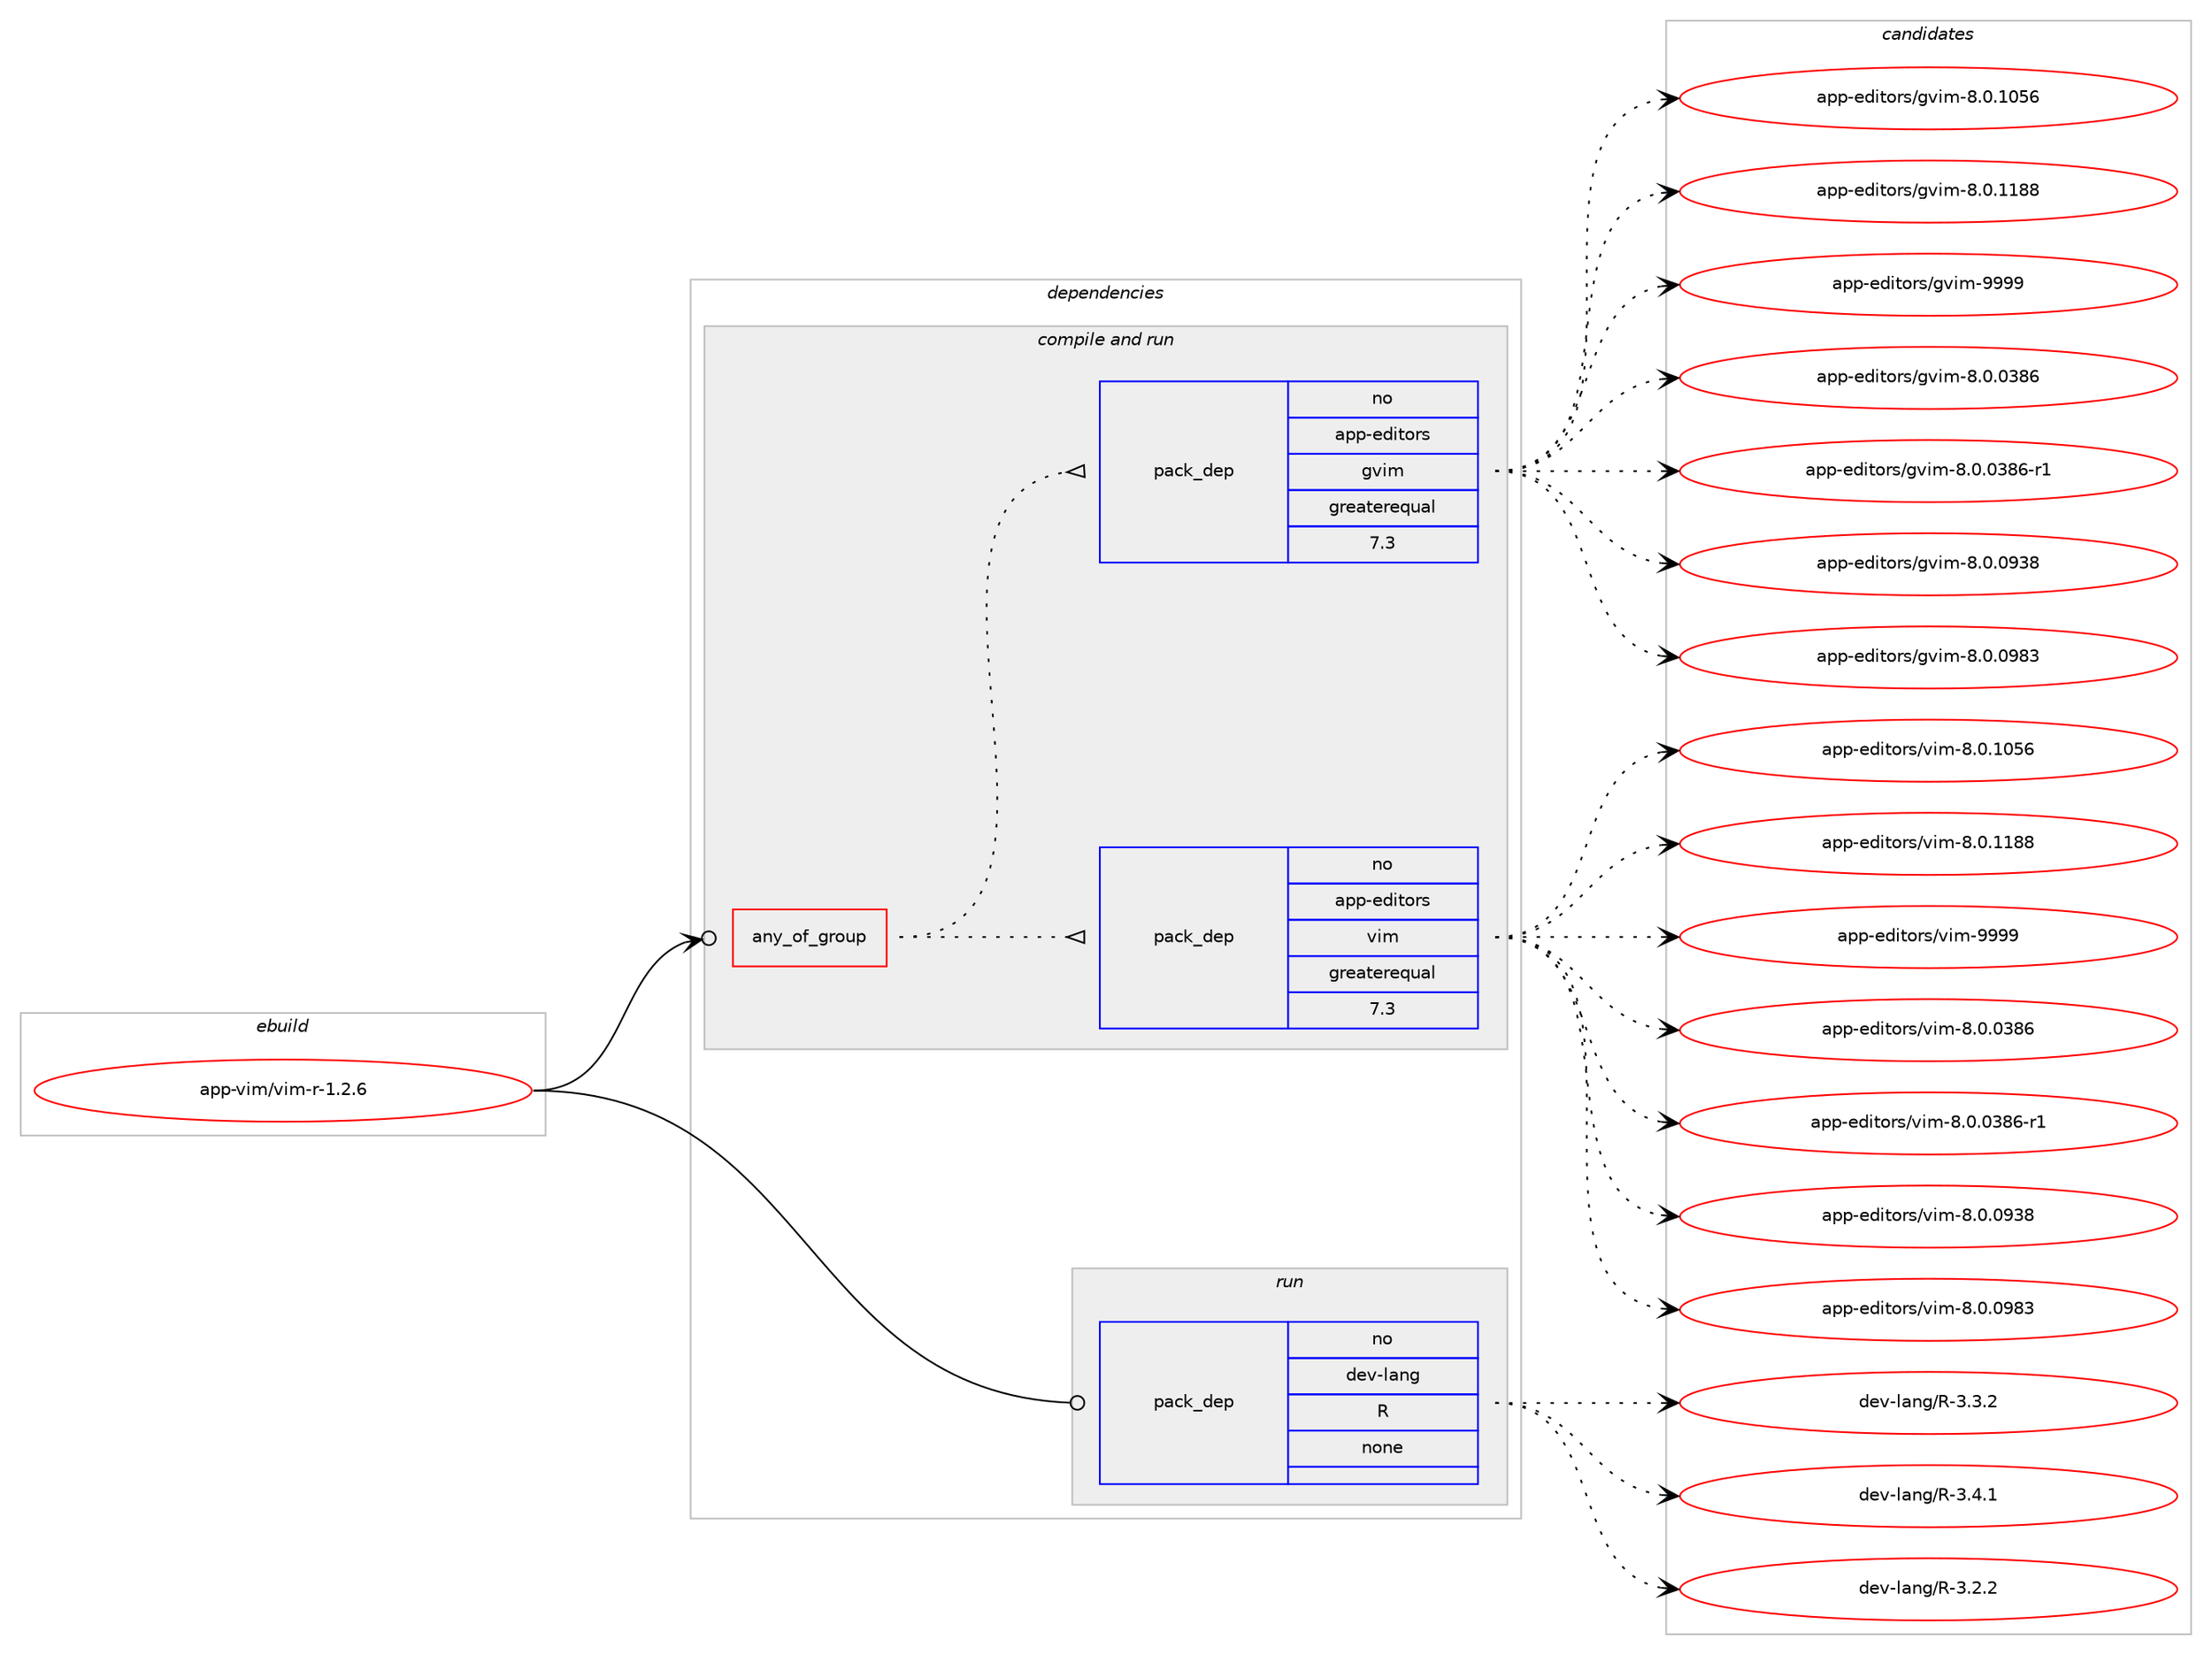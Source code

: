 digraph prolog {

# *************
# Graph options
# *************

newrank=true;
concentrate=true;
compound=true;
graph [rankdir=LR,fontname=Helvetica,fontsize=10,ranksep=1.5];#, ranksep=2.5, nodesep=0.2];
edge  [arrowhead=vee];
node  [fontname=Helvetica,fontsize=10];

# **********
# The ebuild
# **********

subgraph cluster_leftcol {
color=gray;
rank=same;
label=<<i>ebuild</i>>;
id [label="app-vim/vim-r-1.2.6", color=red, width=4, href="../app-vim/vim-r-1.2.6.svg"];
}

# ****************
# The dependencies
# ****************

subgraph cluster_midcol {
color=gray;
label=<<i>dependencies</i>>;
subgraph cluster_compile {
fillcolor="#eeeeee";
style=filled;
label=<<i>compile</i>>;
}
subgraph cluster_compileandrun {
fillcolor="#eeeeee";
style=filled;
label=<<i>compile and run</i>>;
subgraph any1369 {
dependency63641 [label=<<TABLE BORDER="0" CELLBORDER="1" CELLSPACING="0" CELLPADDING="4"><TR><TD CELLPADDING="10">any_of_group</TD></TR></TABLE>>, shape=none, color=red];subgraph pack46526 {
dependency63642 [label=<<TABLE BORDER="0" CELLBORDER="1" CELLSPACING="0" CELLPADDING="4" WIDTH="220"><TR><TD ROWSPAN="6" CELLPADDING="30">pack_dep</TD></TR><TR><TD WIDTH="110">no</TD></TR><TR><TD>app-editors</TD></TR><TR><TD>vim</TD></TR><TR><TD>greaterequal</TD></TR><TR><TD>7.3</TD></TR></TABLE>>, shape=none, color=blue];
}
dependency63641:e -> dependency63642:w [weight=20,style="dotted",arrowhead="oinv"];
subgraph pack46527 {
dependency63643 [label=<<TABLE BORDER="0" CELLBORDER="1" CELLSPACING="0" CELLPADDING="4" WIDTH="220"><TR><TD ROWSPAN="6" CELLPADDING="30">pack_dep</TD></TR><TR><TD WIDTH="110">no</TD></TR><TR><TD>app-editors</TD></TR><TR><TD>gvim</TD></TR><TR><TD>greaterequal</TD></TR><TR><TD>7.3</TD></TR></TABLE>>, shape=none, color=blue];
}
dependency63641:e -> dependency63643:w [weight=20,style="dotted",arrowhead="oinv"];
}
id:e -> dependency63641:w [weight=20,style="solid",arrowhead="odotvee"];
}
subgraph cluster_run {
fillcolor="#eeeeee";
style=filled;
label=<<i>run</i>>;
subgraph pack46528 {
dependency63644 [label=<<TABLE BORDER="0" CELLBORDER="1" CELLSPACING="0" CELLPADDING="4" WIDTH="220"><TR><TD ROWSPAN="6" CELLPADDING="30">pack_dep</TD></TR><TR><TD WIDTH="110">no</TD></TR><TR><TD>dev-lang</TD></TR><TR><TD>R</TD></TR><TR><TD>none</TD></TR><TR><TD></TD></TR></TABLE>>, shape=none, color=blue];
}
id:e -> dependency63644:w [weight=20,style="solid",arrowhead="odot"];
}
}

# **************
# The candidates
# **************

subgraph cluster_choices {
rank=same;
color=gray;
label=<<i>candidates</i>>;

subgraph choice46526 {
color=black;
nodesep=1;
choice971121124510110010511611111411547118105109455646484648515654 [label="app-editors/vim-8.0.0386", color=red, width=4,href="../app-editors/vim-8.0.0386.svg"];
choice9711211245101100105116111114115471181051094556464846485156544511449 [label="app-editors/vim-8.0.0386-r1", color=red, width=4,href="../app-editors/vim-8.0.0386-r1.svg"];
choice971121124510110010511611111411547118105109455646484648575156 [label="app-editors/vim-8.0.0938", color=red, width=4,href="../app-editors/vim-8.0.0938.svg"];
choice971121124510110010511611111411547118105109455646484648575651 [label="app-editors/vim-8.0.0983", color=red, width=4,href="../app-editors/vim-8.0.0983.svg"];
choice971121124510110010511611111411547118105109455646484649485354 [label="app-editors/vim-8.0.1056", color=red, width=4,href="../app-editors/vim-8.0.1056.svg"];
choice971121124510110010511611111411547118105109455646484649495656 [label="app-editors/vim-8.0.1188", color=red, width=4,href="../app-editors/vim-8.0.1188.svg"];
choice9711211245101100105116111114115471181051094557575757 [label="app-editors/vim-9999", color=red, width=4,href="../app-editors/vim-9999.svg"];
dependency63642:e -> choice971121124510110010511611111411547118105109455646484648515654:w [style=dotted,weight="100"];
dependency63642:e -> choice9711211245101100105116111114115471181051094556464846485156544511449:w [style=dotted,weight="100"];
dependency63642:e -> choice971121124510110010511611111411547118105109455646484648575156:w [style=dotted,weight="100"];
dependency63642:e -> choice971121124510110010511611111411547118105109455646484648575651:w [style=dotted,weight="100"];
dependency63642:e -> choice971121124510110010511611111411547118105109455646484649485354:w [style=dotted,weight="100"];
dependency63642:e -> choice971121124510110010511611111411547118105109455646484649495656:w [style=dotted,weight="100"];
dependency63642:e -> choice9711211245101100105116111114115471181051094557575757:w [style=dotted,weight="100"];
}
subgraph choice46527 {
color=black;
nodesep=1;
choice971121124510110010511611111411547103118105109455646484648515654 [label="app-editors/gvim-8.0.0386", color=red, width=4,href="../app-editors/gvim-8.0.0386.svg"];
choice9711211245101100105116111114115471031181051094556464846485156544511449 [label="app-editors/gvim-8.0.0386-r1", color=red, width=4,href="../app-editors/gvim-8.0.0386-r1.svg"];
choice971121124510110010511611111411547103118105109455646484648575156 [label="app-editors/gvim-8.0.0938", color=red, width=4,href="../app-editors/gvim-8.0.0938.svg"];
choice971121124510110010511611111411547103118105109455646484648575651 [label="app-editors/gvim-8.0.0983", color=red, width=4,href="../app-editors/gvim-8.0.0983.svg"];
choice971121124510110010511611111411547103118105109455646484649485354 [label="app-editors/gvim-8.0.1056", color=red, width=4,href="../app-editors/gvim-8.0.1056.svg"];
choice971121124510110010511611111411547103118105109455646484649495656 [label="app-editors/gvim-8.0.1188", color=red, width=4,href="../app-editors/gvim-8.0.1188.svg"];
choice9711211245101100105116111114115471031181051094557575757 [label="app-editors/gvim-9999", color=red, width=4,href="../app-editors/gvim-9999.svg"];
dependency63643:e -> choice971121124510110010511611111411547103118105109455646484648515654:w [style=dotted,weight="100"];
dependency63643:e -> choice9711211245101100105116111114115471031181051094556464846485156544511449:w [style=dotted,weight="100"];
dependency63643:e -> choice971121124510110010511611111411547103118105109455646484648575156:w [style=dotted,weight="100"];
dependency63643:e -> choice971121124510110010511611111411547103118105109455646484648575651:w [style=dotted,weight="100"];
dependency63643:e -> choice971121124510110010511611111411547103118105109455646484649485354:w [style=dotted,weight="100"];
dependency63643:e -> choice971121124510110010511611111411547103118105109455646484649495656:w [style=dotted,weight="100"];
dependency63643:e -> choice9711211245101100105116111114115471031181051094557575757:w [style=dotted,weight="100"];
}
subgraph choice46528 {
color=black;
nodesep=1;
choice10010111845108971101034782455146504650 [label="dev-lang/R-3.2.2", color=red, width=4,href="../dev-lang/R-3.2.2.svg"];
choice10010111845108971101034782455146514650 [label="dev-lang/R-3.3.2", color=red, width=4,href="../dev-lang/R-3.3.2.svg"];
choice10010111845108971101034782455146524649 [label="dev-lang/R-3.4.1", color=red, width=4,href="../dev-lang/R-3.4.1.svg"];
dependency63644:e -> choice10010111845108971101034782455146504650:w [style=dotted,weight="100"];
dependency63644:e -> choice10010111845108971101034782455146514650:w [style=dotted,weight="100"];
dependency63644:e -> choice10010111845108971101034782455146524649:w [style=dotted,weight="100"];
}
}

}
